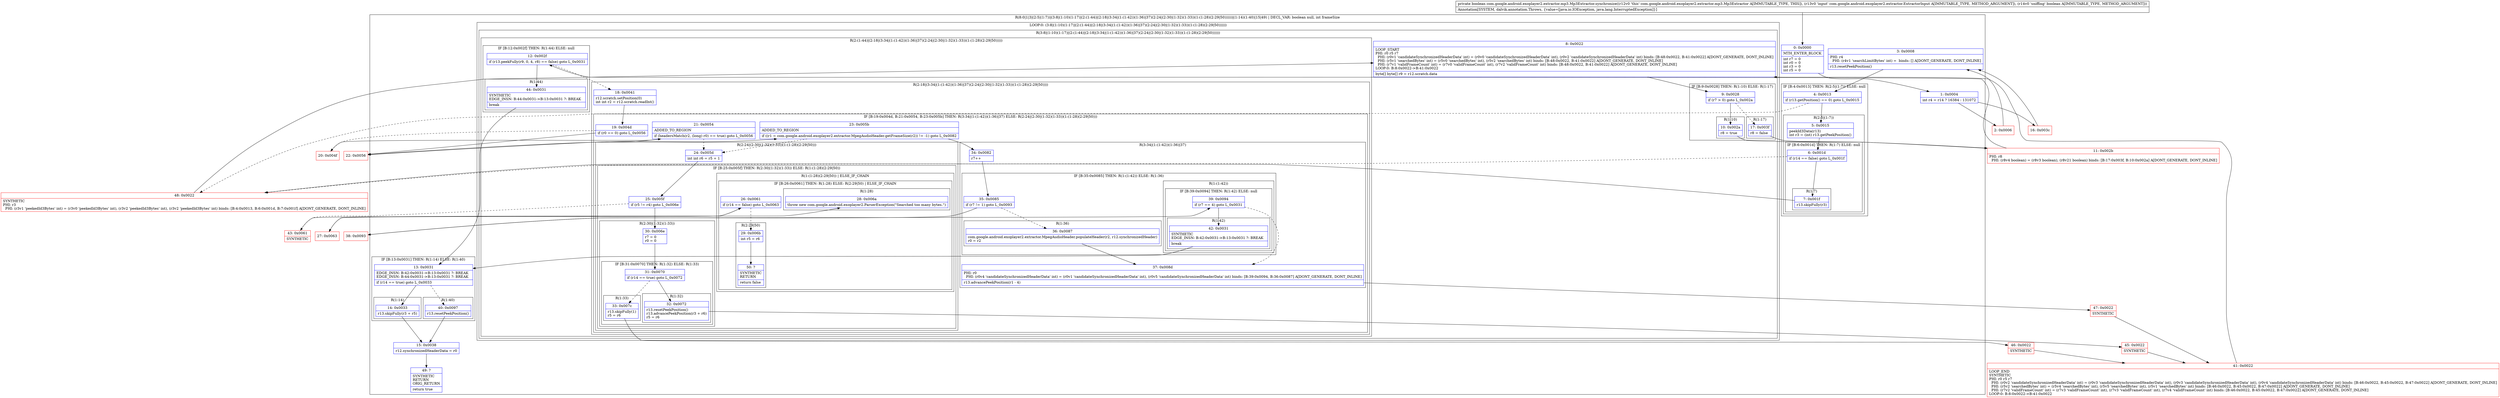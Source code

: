 digraph "CFG forcom.google.android.exoplayer2.extractor.mp3.Mp3Extractor.synchronize(Lcom\/google\/android\/exoplayer2\/extractor\/ExtractorInput;Z)Z" {
subgraph cluster_Region_468603883 {
label = "R(8:0|1|3|(2:5|(1:7))|(3:8|(1:10)(1:17)|(2:(1:44)|(2:18|(3:34|(1:(1:42))(1:36)|37)(2:24|(2:30|(1:32)(1:33))(1:(1:28)(2:29|50))))))|(1:14)(1:40)|15|49) | DECL_VAR: boolean null, int frameSize\l";
node [shape=record,color=blue];
Node_0 [shape=record,label="{0\:\ 0x0000|MTH_ENTER_BLOCK\l|int r7 = 0\lint r0 = 0\lint r3 = 0\lint r5 = 0\l}"];
Node_1 [shape=record,label="{1\:\ 0x0004|int r4 = r14 ? 16384 : 131072\l}"];
Node_3 [shape=record,label="{3\:\ 0x0008|PHI: r4 \l  PHI: (r4v1 'searchLimitBytes' int) =  binds: [] A[DONT_GENERATE, DONT_INLINE]\l|r13.resetPeekPosition()\l}"];
subgraph cluster_IfRegion_440504131 {
label = "IF [B:4:0x0013] THEN: R(2:5|(1:7)) ELSE: null";
node [shape=record,color=blue];
Node_4 [shape=record,label="{4\:\ 0x0013|if (r13.getPosition() == 0) goto L_0x0015\l}"];
subgraph cluster_Region_2145830226 {
label = "R(2:5|(1:7))";
node [shape=record,color=blue];
Node_5 [shape=record,label="{5\:\ 0x0015|peekId3Data(r13)\lint r3 = (int) r13.getPeekPosition()\l}"];
subgraph cluster_IfRegion_821505863 {
label = "IF [B:6:0x001d] THEN: R(1:7) ELSE: null";
node [shape=record,color=blue];
Node_6 [shape=record,label="{6\:\ 0x001d|if (r14 == false) goto L_0x001f\l}"];
subgraph cluster_Region_1318141892 {
label = "R(1:7)";
node [shape=record,color=blue];
Node_7 [shape=record,label="{7\:\ 0x001f|r13.skipFully(r3)\l}"];
}
}
}
}
subgraph cluster_LoopRegion_961330088 {
label = "LOOP:0: (3:8|(1:10)(1:17)|(2:(1:44)|(2:18|(3:34|(1:(1:42))(1:36)|37)(2:24|(2:30|(1:32)(1:33))(1:(1:28)(2:29|50))))))";
node [shape=record,color=blue];
subgraph cluster_Region_236465703 {
label = "R(3:8|(1:10)(1:17)|(2:(1:44)|(2:18|(3:34|(1:(1:42))(1:36)|37)(2:24|(2:30|(1:32)(1:33))(1:(1:28)(2:29|50))))))";
node [shape=record,color=blue];
Node_8 [shape=record,label="{8\:\ 0x0022|LOOP_START\lPHI: r0 r5 r7 \l  PHI: (r0v1 'candidateSynchronizedHeaderData' int) = (r0v0 'candidateSynchronizedHeaderData' int), (r0v2 'candidateSynchronizedHeaderData' int) binds: [B:48:0x0022, B:41:0x0022] A[DONT_GENERATE, DONT_INLINE]\l  PHI: (r5v1 'searchedBytes' int) = (r5v0 'searchedBytes' int), (r5v2 'searchedBytes' int) binds: [B:48:0x0022, B:41:0x0022] A[DONT_GENERATE, DONT_INLINE]\l  PHI: (r7v1 'validFrameCount' int) = (r7v0 'validFrameCount' int), (r7v2 'validFrameCount' int) binds: [B:48:0x0022, B:41:0x0022] A[DONT_GENERATE, DONT_INLINE]\lLOOP:0: B:8:0x0022\-\>B:41:0x0022\l|byte[] byte[] r9 = r12.scratch.data\l}"];
subgraph cluster_IfRegion_649282935 {
label = "IF [B:9:0x0028] THEN: R(1:10) ELSE: R(1:17)";
node [shape=record,color=blue];
Node_9 [shape=record,label="{9\:\ 0x0028|if (r7 \> 0) goto L_0x002a\l}"];
subgraph cluster_Region_1757354191 {
label = "R(1:10)";
node [shape=record,color=blue];
Node_10 [shape=record,label="{10\:\ 0x002a|r8 = true\l}"];
}
subgraph cluster_Region_603620861 {
label = "R(1:17)";
node [shape=record,color=blue];
Node_17 [shape=record,label="{17\:\ 0x003f|r8 = false\l}"];
}
}
subgraph cluster_Region_101447449 {
label = "R(2:(1:44)|(2:18|(3:34|(1:(1:42))(1:36)|37)(2:24|(2:30|(1:32)(1:33))(1:(1:28)(2:29|50)))))";
node [shape=record,color=blue];
subgraph cluster_IfRegion_752248002 {
label = "IF [B:12:0x002f] THEN: R(1:44) ELSE: null";
node [shape=record,color=blue];
Node_12 [shape=record,label="{12\:\ 0x002f|if (r13.peekFully(r9, 0, 4, r8) == false) goto L_0x0031\l}"];
subgraph cluster_Region_270945036 {
label = "R(1:44)";
node [shape=record,color=blue];
Node_44 [shape=record,label="{44\:\ 0x0031|SYNTHETIC\lEDGE_INSN: B:44:0x0031\-\>B:13:0x0031 ?: BREAK  \l|break\l}"];
}
}
subgraph cluster_Region_664365801 {
label = "R(2:18|(3:34|(1:(1:42))(1:36)|37)(2:24|(2:30|(1:32)(1:33))(1:(1:28)(2:29|50))))";
node [shape=record,color=blue];
Node_18 [shape=record,label="{18\:\ 0x0041|r12.scratch.setPosition(0)\lint int r2 = r12.scratch.readInt()\l}"];
subgraph cluster_IfRegion_1770101264 {
label = "IF [B:19:0x004d, B:21:0x0054, B:23:0x005b] THEN: R(3:34|(1:(1:42))(1:36)|37) ELSE: R(2:24|(2:30|(1:32)(1:33))(1:(1:28)(2:29|50)))";
node [shape=record,color=blue];
Node_19 [shape=record,label="{19\:\ 0x004d|if (r0 == 0) goto L_0x0056\l}"];
Node_21 [shape=record,label="{21\:\ 0x0054|ADDED_TO_REGION\l|if (headersMatch(r2, (long) r0) == true) goto L_0x0056\l}"];
Node_23 [shape=record,label="{23\:\ 0x005b|ADDED_TO_REGION\l|if ((r1 = com.google.android.exoplayer2.extractor.MpegAudioHeader.getFrameSize(r2)) != \-1) goto L_0x0082\l}"];
subgraph cluster_Region_1533182417 {
label = "R(3:34|(1:(1:42))(1:36)|37)";
node [shape=record,color=blue];
Node_34 [shape=record,label="{34\:\ 0x0082|r7++\l}"];
subgraph cluster_IfRegion_1336621889 {
label = "IF [B:35:0x0085] THEN: R(1:(1:42)) ELSE: R(1:36)";
node [shape=record,color=blue];
Node_35 [shape=record,label="{35\:\ 0x0085|if (r7 != 1) goto L_0x0093\l}"];
subgraph cluster_Region_430097240 {
label = "R(1:(1:42))";
node [shape=record,color=blue];
subgraph cluster_IfRegion_436634550 {
label = "IF [B:39:0x0094] THEN: R(1:42) ELSE: null";
node [shape=record,color=blue];
Node_39 [shape=record,label="{39\:\ 0x0094|if (r7 == 4) goto L_0x0031\l}"];
subgraph cluster_Region_1173338687 {
label = "R(1:42)";
node [shape=record,color=blue];
Node_42 [shape=record,label="{42\:\ 0x0031|SYNTHETIC\lEDGE_INSN: B:42:0x0031\-\>B:13:0x0031 ?: BREAK  \l|break\l}"];
}
}
}
subgraph cluster_Region_1436939566 {
label = "R(1:36)";
node [shape=record,color=blue];
Node_36 [shape=record,label="{36\:\ 0x0087|com.google.android.exoplayer2.extractor.MpegAudioHeader.populateHeader(r2, r12.synchronizedHeader)\lr0 = r2\l}"];
}
}
Node_37 [shape=record,label="{37\:\ 0x008d|PHI: r0 \l  PHI: (r0v4 'candidateSynchronizedHeaderData' int) = (r0v1 'candidateSynchronizedHeaderData' int), (r0v5 'candidateSynchronizedHeaderData' int) binds: [B:39:0x0094, B:36:0x0087] A[DONT_GENERATE, DONT_INLINE]\l|r13.advancePeekPosition(r1 \- 4)\l}"];
}
subgraph cluster_Region_1234753378 {
label = "R(2:24|(2:30|(1:32)(1:33))(1:(1:28)(2:29|50)))";
node [shape=record,color=blue];
Node_24 [shape=record,label="{24\:\ 0x005d|int int r6 = r5 + 1\l}"];
subgraph cluster_IfRegion_1227900890 {
label = "IF [B:25:0x005f] THEN: R(2:30|(1:32)(1:33)) ELSE: R(1:(1:28)(2:29|50))";
node [shape=record,color=blue];
Node_25 [shape=record,label="{25\:\ 0x005f|if (r5 != r4) goto L_0x006e\l}"];
subgraph cluster_Region_1643549131 {
label = "R(2:30|(1:32)(1:33))";
node [shape=record,color=blue];
Node_30 [shape=record,label="{30\:\ 0x006e|r7 = 0\lr0 = 0\l}"];
subgraph cluster_IfRegion_478494372 {
label = "IF [B:31:0x0070] THEN: R(1:32) ELSE: R(1:33)";
node [shape=record,color=blue];
Node_31 [shape=record,label="{31\:\ 0x0070|if (r14 == true) goto L_0x0072\l}"];
subgraph cluster_Region_1364455979 {
label = "R(1:32)";
node [shape=record,color=blue];
Node_32 [shape=record,label="{32\:\ 0x0072|r13.resetPeekPosition()\lr13.advancePeekPosition(r3 + r6)\lr5 = r6\l}"];
}
subgraph cluster_Region_127188753 {
label = "R(1:33)";
node [shape=record,color=blue];
Node_33 [shape=record,label="{33\:\ 0x007c|r13.skipFully(1)\lr5 = r6\l}"];
}
}
}
subgraph cluster_Region_1046050835 {
label = "R(1:(1:28)(2:29|50)) | ELSE_IF_CHAIN\l";
node [shape=record,color=blue];
subgraph cluster_IfRegion_829342851 {
label = "IF [B:26:0x0061] THEN: R(1:28) ELSE: R(2:29|50) | ELSE_IF_CHAIN\l";
node [shape=record,color=blue];
Node_26 [shape=record,label="{26\:\ 0x0061|if (r14 == false) goto L_0x0063\l}"];
subgraph cluster_Region_157855443 {
label = "R(1:28)";
node [shape=record,color=blue];
Node_28 [shape=record,label="{28\:\ 0x006a|throw new com.google.android.exoplayer2.ParserException(\"Searched too many bytes.\")\l}"];
}
subgraph cluster_Region_955706028 {
label = "R(2:29|50)";
node [shape=record,color=blue];
Node_29 [shape=record,label="{29\:\ 0x006b|int r5 = r6\l}"];
Node_50 [shape=record,label="{50\:\ ?|SYNTHETIC\lRETURN\l|return false\l}"];
}
}
}
}
}
}
}
}
}
}
subgraph cluster_IfRegion_1018024260 {
label = "IF [B:13:0x0031] THEN: R(1:14) ELSE: R(1:40)";
node [shape=record,color=blue];
Node_13 [shape=record,label="{13\:\ 0x0031|EDGE_INSN: B:42:0x0031\-\>B:13:0x0031 ?: BREAK  \lEDGE_INSN: B:44:0x0031\-\>B:13:0x0031 ?: BREAK  \l|if (r14 == true) goto L_0x0033\l}"];
subgraph cluster_Region_723874218 {
label = "R(1:14)";
node [shape=record,color=blue];
Node_14 [shape=record,label="{14\:\ 0x0033|r13.skipFully(r3 + r5)\l}"];
}
subgraph cluster_Region_1237430050 {
label = "R(1:40)";
node [shape=record,color=blue];
Node_40 [shape=record,label="{40\:\ 0x0097|r13.resetPeekPosition()\l}"];
}
}
Node_15 [shape=record,label="{15\:\ 0x0038|r12.synchronizedHeaderData = r0\l}"];
Node_49 [shape=record,label="{49\:\ ?|SYNTHETIC\lRETURN\lORIG_RETURN\l|return true\l}"];
}
Node_2 [shape=record,color=red,label="{2\:\ 0x0006}"];
Node_11 [shape=record,color=red,label="{11\:\ 0x002b|PHI: r8 \l  PHI: (r8v4 boolean) = (r8v3 boolean), (r8v21 boolean) binds: [B:17:0x003f, B:10:0x002a] A[DONT_GENERATE, DONT_INLINE]\l}"];
Node_16 [shape=record,color=red,label="{16\:\ 0x003c}"];
Node_20 [shape=record,color=red,label="{20\:\ 0x004f}"];
Node_22 [shape=record,color=red,label="{22\:\ 0x0056}"];
Node_27 [shape=record,color=red,label="{27\:\ 0x0063}"];
Node_38 [shape=record,color=red,label="{38\:\ 0x0093}"];
Node_41 [shape=record,color=red,label="{41\:\ 0x0022|LOOP_END\lSYNTHETIC\lPHI: r0 r5 r7 \l  PHI: (r0v2 'candidateSynchronizedHeaderData' int) = (r0v3 'candidateSynchronizedHeaderData' int), (r0v3 'candidateSynchronizedHeaderData' int), (r0v4 'candidateSynchronizedHeaderData' int) binds: [B:46:0x0022, B:45:0x0022, B:47:0x0022] A[DONT_GENERATE, DONT_INLINE]\l  PHI: (r5v2 'searchedBytes' int) = (r5v4 'searchedBytes' int), (r5v5 'searchedBytes' int), (r5v1 'searchedBytes' int) binds: [B:46:0x0022, B:45:0x0022, B:47:0x0022] A[DONT_GENERATE, DONT_INLINE]\l  PHI: (r7v2 'validFrameCount' int) = (r7v3 'validFrameCount' int), (r7v3 'validFrameCount' int), (r7v4 'validFrameCount' int) binds: [B:46:0x0022, B:45:0x0022, B:47:0x0022] A[DONT_GENERATE, DONT_INLINE]\lLOOP:0: B:8:0x0022\-\>B:41:0x0022\l}"];
Node_43 [shape=record,color=red,label="{43\:\ 0x0061|SYNTHETIC\l}"];
Node_45 [shape=record,color=red,label="{45\:\ 0x0022|SYNTHETIC\l}"];
Node_46 [shape=record,color=red,label="{46\:\ 0x0022|SYNTHETIC\l}"];
Node_47 [shape=record,color=red,label="{47\:\ 0x0022|SYNTHETIC\l}"];
Node_48 [shape=record,color=red,label="{48\:\ 0x0022|SYNTHETIC\lPHI: r3 \l  PHI: (r3v1 'peekedId3Bytes' int) = (r3v0 'peekedId3Bytes' int), (r3v2 'peekedId3Bytes' int), (r3v2 'peekedId3Bytes' int) binds: [B:4:0x0013, B:6:0x001d, B:7:0x001f] A[DONT_GENERATE, DONT_INLINE]\l}"];
MethodNode[shape=record,label="{private boolean com.google.android.exoplayer2.extractor.mp3.Mp3Extractor.synchronize((r12v0 'this' com.google.android.exoplayer2.extractor.mp3.Mp3Extractor A[IMMUTABLE_TYPE, THIS]), (r13v0 'input' com.google.android.exoplayer2.extractor.ExtractorInput A[IMMUTABLE_TYPE, METHOD_ARGUMENT]), (r14v0 'sniffing' boolean A[IMMUTABLE_TYPE, METHOD_ARGUMENT]))  | Annotation[SYSTEM, dalvik.annotation.Throws, \{value=[java.io.IOException, java.lang.InterruptedException]\}]\l}"];
MethodNode -> Node_0;
Node_0 -> Node_1;
Node_1 -> Node_2;
Node_1 -> Node_16;
Node_3 -> Node_4;
Node_4 -> Node_5;
Node_4 -> Node_48[style=dashed];
Node_5 -> Node_6;
Node_6 -> Node_7;
Node_6 -> Node_48[style=dashed];
Node_7 -> Node_48;
Node_8 -> Node_9;
Node_9 -> Node_10;
Node_9 -> Node_17[style=dashed];
Node_10 -> Node_11;
Node_17 -> Node_11;
Node_12 -> Node_18[style=dashed];
Node_12 -> Node_44;
Node_44 -> Node_13;
Node_18 -> Node_19;
Node_19 -> Node_20[style=dashed];
Node_19 -> Node_22;
Node_21 -> Node_22;
Node_21 -> Node_24[style=dashed];
Node_23 -> Node_24[style=dashed];
Node_23 -> Node_34;
Node_34 -> Node_35;
Node_35 -> Node_36[style=dashed];
Node_35 -> Node_38;
Node_39 -> Node_37[style=dashed];
Node_39 -> Node_42;
Node_42 -> Node_13;
Node_36 -> Node_37;
Node_37 -> Node_47;
Node_24 -> Node_25;
Node_25 -> Node_30;
Node_25 -> Node_43[style=dashed];
Node_30 -> Node_31;
Node_31 -> Node_32;
Node_31 -> Node_33[style=dashed];
Node_32 -> Node_45;
Node_33 -> Node_46;
Node_26 -> Node_27;
Node_26 -> Node_29[style=dashed];
Node_29 -> Node_50;
Node_13 -> Node_14;
Node_13 -> Node_40[style=dashed];
Node_14 -> Node_15;
Node_40 -> Node_15;
Node_15 -> Node_49;
Node_2 -> Node_3;
Node_11 -> Node_12;
Node_16 -> Node_3;
Node_20 -> Node_21;
Node_22 -> Node_23;
Node_27 -> Node_28;
Node_38 -> Node_39;
Node_41 -> Node_8;
Node_43 -> Node_26;
Node_45 -> Node_41;
Node_46 -> Node_41;
Node_47 -> Node_41;
Node_48 -> Node_8;
}

